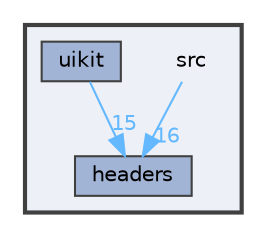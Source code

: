 digraph "src"
{
 // LATEX_PDF_SIZE
  bgcolor="transparent";
  edge [fontname=Helvetica,fontsize=10,labelfontname=Helvetica,labelfontsize=10];
  node [fontname=Helvetica,fontsize=10,shape=box,height=0.2,width=0.4];
  compound=true
  subgraph clusterdir_68267d1309a1af8e8297ef4c3efbcdba {
    graph [ bgcolor="#edf0f7", pencolor="grey25", label="", fontname=Helvetica,fontsize=10 style="filled,bold", URL="dir_68267d1309a1af8e8297ef4c3efbcdba.html",tooltip=""]
    dir_68267d1309a1af8e8297ef4c3efbcdba [shape=plaintext, label="src"];
  dir_d0381950fc41278198232cb047ffc1f9 [label="headers", fillcolor="#a2b4d6", color="grey25", style="filled", URL="dir_d0381950fc41278198232cb047ffc1f9.html",tooltip=""];
  dir_86f77b520a613322706cda68c9ef7979 [label="uikit", fillcolor="#a2b4d6", color="grey25", style="filled", URL="dir_86f77b520a613322706cda68c9ef7979.html",tooltip=""];
  }
  dir_68267d1309a1af8e8297ef4c3efbcdba->dir_d0381950fc41278198232cb047ffc1f9 [headlabel="16", labeldistance=1.5 headhref="dir_000001_000000.html" href="dir_000001_000000.html" color="steelblue1" fontcolor="steelblue1"];
  dir_86f77b520a613322706cda68c9ef7979->dir_d0381950fc41278198232cb047ffc1f9 [headlabel="15", labeldistance=1.5 headhref="dir_000003_000000.html" href="dir_000003_000000.html" color="steelblue1" fontcolor="steelblue1"];
}
